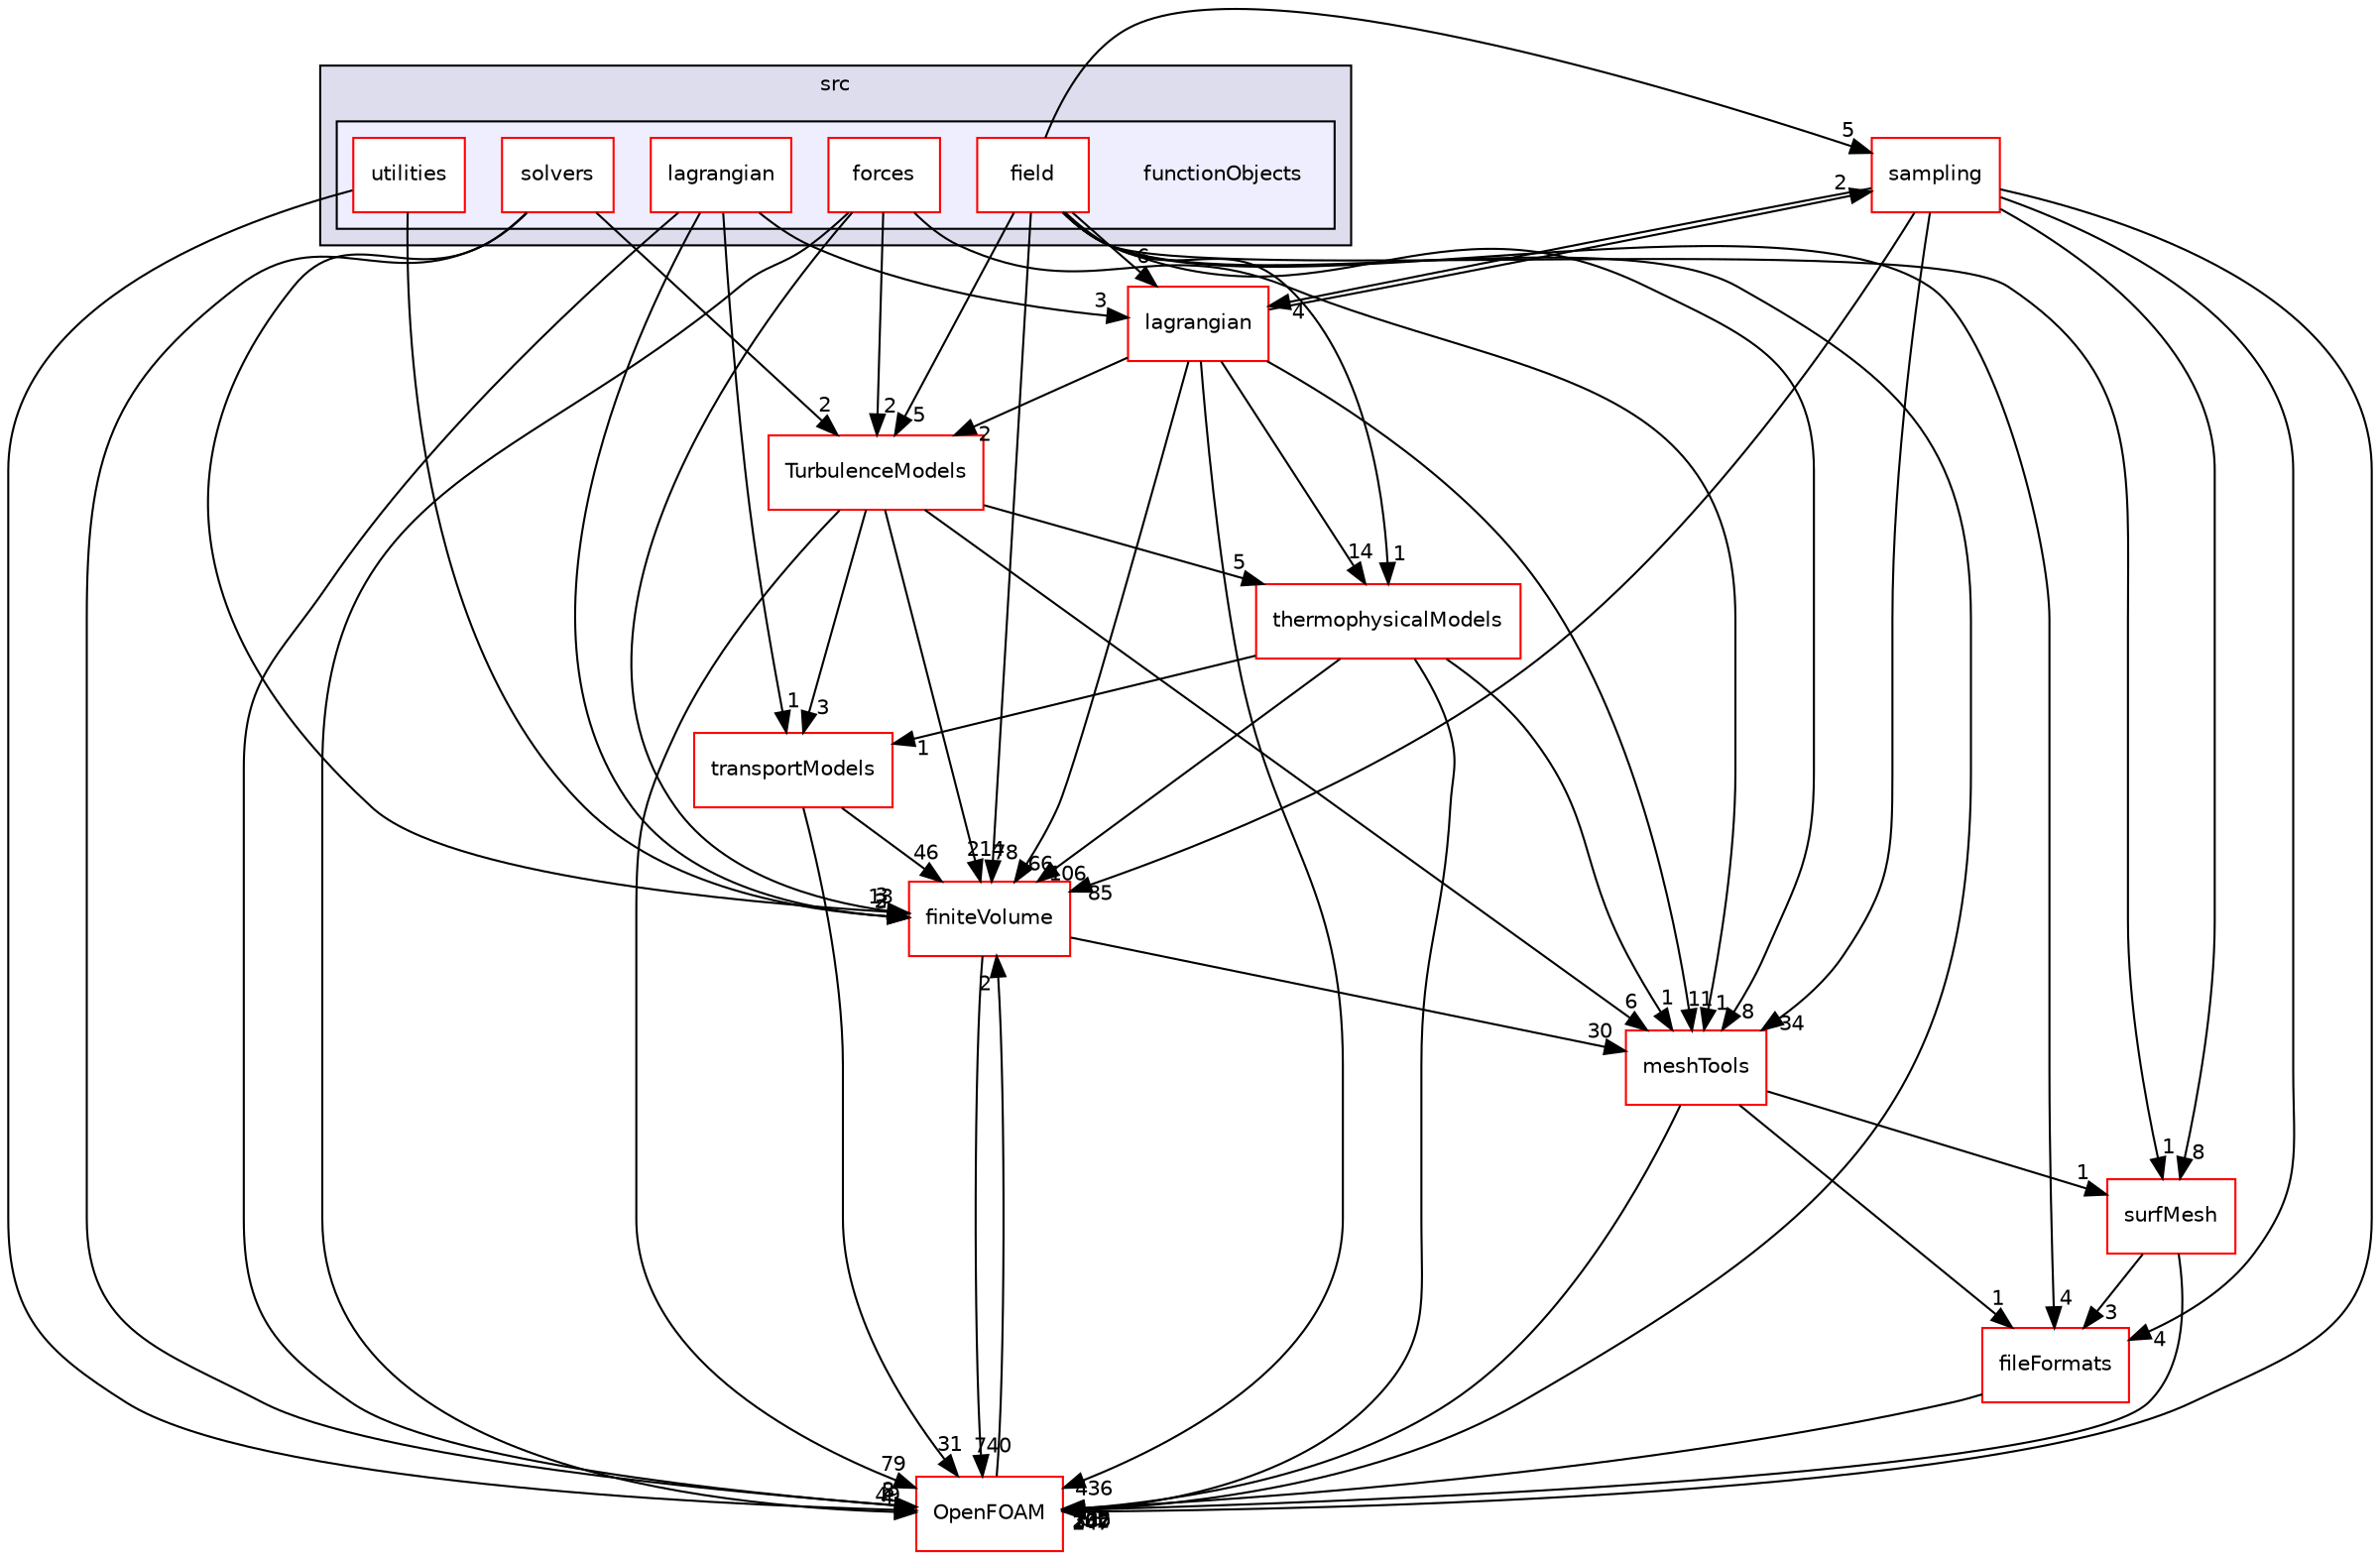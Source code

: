 digraph "src/functionObjects" {
  bgcolor=transparent;
  compound=true
  node [ fontsize="10", fontname="Helvetica"];
  edge [ labelfontsize="10", labelfontname="Helvetica"];
  subgraph clusterdir_68267d1309a1af8e8297ef4c3efbcdba {
    graph [ bgcolor="#ddddee", pencolor="black", label="src" fontname="Helvetica", fontsize="10", URL="dir_68267d1309a1af8e8297ef4c3efbcdba.html"]
  subgraph clusterdir_de23f6d4f0962ea995903f5110543226 {
    graph [ bgcolor="#eeeeff", pencolor="black", label="" URL="dir_de23f6d4f0962ea995903f5110543226.html"];
    dir_de23f6d4f0962ea995903f5110543226 [shape=plaintext label="functionObjects"];
    dir_bae024cac12ddc6733a616261920a91f [shape=box label="field" color="red" fillcolor="white" style="filled" URL="dir_bae024cac12ddc6733a616261920a91f.html"];
    dir_ba1ab3b9ed2422fc501bccc3fa5b3296 [shape=box label="forces" color="red" fillcolor="white" style="filled" URL="dir_ba1ab3b9ed2422fc501bccc3fa5b3296.html"];
    dir_d9814129caaca576fbd52a4e4170397d [shape=box label="lagrangian" color="red" fillcolor="white" style="filled" URL="dir_d9814129caaca576fbd52a4e4170397d.html"];
    dir_7cdb7b0bca19376e9913494d97360d84 [shape=box label="solvers" color="red" fillcolor="white" style="filled" URL="dir_7cdb7b0bca19376e9913494d97360d84.html"];
    dir_f7452075bcc4ab0cc3fc3ac03be416ce [shape=box label="utilities" color="red" fillcolor="white" style="filled" URL="dir_f7452075bcc4ab0cc3fc3ac03be416ce.html"];
  }
  }
  dir_9bd15774b555cf7259a6fa18f99fe99b [shape=box label="finiteVolume" color="red" URL="dir_9bd15774b555cf7259a6fa18f99fe99b.html"];
  dir_24a3817a3c61c11f04a0a72057522f4f [shape=box label="sampling" color="red" URL="dir_24a3817a3c61c11f04a0a72057522f4f.html"];
  dir_0a88fe22feb23ce5f078a04a1df67721 [shape=box label="surfMesh" color="red" URL="dir_0a88fe22feb23ce5f078a04a1df67721.html"];
  dir_ae30ad0bef50cf391b24c614251bb9fd [shape=box label="meshTools" color="red" URL="dir_ae30ad0bef50cf391b24c614251bb9fd.html"];
  dir_b05602f37bb521a7142c0a3e200b5f35 [shape=box label="fileFormats" color="red" URL="dir_b05602f37bb521a7142c0a3e200b5f35.html"];
  dir_1eda626aeac0f0ad2848c36acaa5d501 [shape=box label="TurbulenceModels" color="red" URL="dir_1eda626aeac0f0ad2848c36acaa5d501.html"];
  dir_2778d089ec5c4f66810b11f753867003 [shape=box label="thermophysicalModels" color="red" URL="dir_2778d089ec5c4f66810b11f753867003.html"];
  dir_c5473ff19b20e6ec4dfe5c310b3778a8 [shape=box label="OpenFOAM" color="red" URL="dir_c5473ff19b20e6ec4dfe5c310b3778a8.html"];
  dir_9415e59289a6feeb24164dafa70a594f [shape=box label="transportModels" color="red" URL="dir_9415e59289a6feeb24164dafa70a594f.html"];
  dir_f8c25efc4b6f6a8502a42d5af7554d23 [shape=box label="lagrangian" color="red" URL="dir_f8c25efc4b6f6a8502a42d5af7554d23.html"];
  dir_9bd15774b555cf7259a6fa18f99fe99b->dir_ae30ad0bef50cf391b24c614251bb9fd [headlabel="30", labeldistance=1.5 headhref="dir_000892_001804.html"];
  dir_9bd15774b555cf7259a6fa18f99fe99b->dir_c5473ff19b20e6ec4dfe5c310b3778a8 [headlabel="740", labeldistance=1.5 headhref="dir_000892_001950.html"];
  dir_24a3817a3c61c11f04a0a72057522f4f->dir_9bd15774b555cf7259a6fa18f99fe99b [headlabel="85", labeldistance=1.5 headhref="dir_002674_000892.html"];
  dir_24a3817a3c61c11f04a0a72057522f4f->dir_0a88fe22feb23ce5f078a04a1df67721 [headlabel="8", labeldistance=1.5 headhref="dir_002674_002735.html"];
  dir_24a3817a3c61c11f04a0a72057522f4f->dir_ae30ad0bef50cf391b24c614251bb9fd [headlabel="34", labeldistance=1.5 headhref="dir_002674_001804.html"];
  dir_24a3817a3c61c11f04a0a72057522f4f->dir_b05602f37bb521a7142c0a3e200b5f35 [headlabel="4", labeldistance=1.5 headhref="dir_002674_000879.html"];
  dir_24a3817a3c61c11f04a0a72057522f4f->dir_c5473ff19b20e6ec4dfe5c310b3778a8 [headlabel="247", labeldistance=1.5 headhref="dir_002674_001950.html"];
  dir_24a3817a3c61c11f04a0a72057522f4f->dir_f8c25efc4b6f6a8502a42d5af7554d23 [headlabel="4", labeldistance=1.5 headhref="dir_002674_001418.html"];
  dir_7cdb7b0bca19376e9913494d97360d84->dir_9bd15774b555cf7259a6fa18f99fe99b [headlabel="13", labeldistance=1.5 headhref="dir_001312_000892.html"];
  dir_7cdb7b0bca19376e9913494d97360d84->dir_1eda626aeac0f0ad2848c36acaa5d501 [headlabel="2", labeldistance=1.5 headhref="dir_001312_000747.html"];
  dir_7cdb7b0bca19376e9913494d97360d84->dir_c5473ff19b20e6ec4dfe5c310b3778a8 [headlabel="2", labeldistance=1.5 headhref="dir_001312_001950.html"];
  dir_0a88fe22feb23ce5f078a04a1df67721->dir_b05602f37bb521a7142c0a3e200b5f35 [headlabel="3", labeldistance=1.5 headhref="dir_002735_000879.html"];
  dir_0a88fe22feb23ce5f078a04a1df67721->dir_c5473ff19b20e6ec4dfe5c310b3778a8 [headlabel="202", labeldistance=1.5 headhref="dir_002735_001950.html"];
  dir_ae30ad0bef50cf391b24c614251bb9fd->dir_0a88fe22feb23ce5f078a04a1df67721 [headlabel="1", labeldistance=1.5 headhref="dir_001804_002735.html"];
  dir_ae30ad0bef50cf391b24c614251bb9fd->dir_b05602f37bb521a7142c0a3e200b5f35 [headlabel="1", labeldistance=1.5 headhref="dir_001804_000879.html"];
  dir_ae30ad0bef50cf391b24c614251bb9fd->dir_c5473ff19b20e6ec4dfe5c310b3778a8 [headlabel="738", labeldistance=1.5 headhref="dir_001804_001950.html"];
  dir_d9814129caaca576fbd52a4e4170397d->dir_9bd15774b555cf7259a6fa18f99fe99b [headlabel="3", labeldistance=1.5 headhref="dir_001308_000892.html"];
  dir_d9814129caaca576fbd52a4e4170397d->dir_c5473ff19b20e6ec4dfe5c310b3778a8 [headlabel="8", labeldistance=1.5 headhref="dir_001308_001950.html"];
  dir_d9814129caaca576fbd52a4e4170397d->dir_9415e59289a6feeb24164dafa70a594f [headlabel="1", labeldistance=1.5 headhref="dir_001308_000910.html"];
  dir_d9814129caaca576fbd52a4e4170397d->dir_f8c25efc4b6f6a8502a42d5af7554d23 [headlabel="3", labeldistance=1.5 headhref="dir_001308_001418.html"];
  dir_b05602f37bb521a7142c0a3e200b5f35->dir_c5473ff19b20e6ec4dfe5c310b3778a8 [headlabel="63", labeldistance=1.5 headhref="dir_000879_001950.html"];
  dir_1eda626aeac0f0ad2848c36acaa5d501->dir_9bd15774b555cf7259a6fa18f99fe99b [headlabel="214", labeldistance=1.5 headhref="dir_000747_000892.html"];
  dir_1eda626aeac0f0ad2848c36acaa5d501->dir_ae30ad0bef50cf391b24c614251bb9fd [headlabel="6", labeldistance=1.5 headhref="dir_000747_001804.html"];
  dir_1eda626aeac0f0ad2848c36acaa5d501->dir_2778d089ec5c4f66810b11f753867003 [headlabel="5", labeldistance=1.5 headhref="dir_000747_001233.html"];
  dir_1eda626aeac0f0ad2848c36acaa5d501->dir_c5473ff19b20e6ec4dfe5c310b3778a8 [headlabel="79", labeldistance=1.5 headhref="dir_000747_001950.html"];
  dir_1eda626aeac0f0ad2848c36acaa5d501->dir_9415e59289a6feeb24164dafa70a594f [headlabel="3", labeldistance=1.5 headhref="dir_000747_000910.html"];
  dir_bae024cac12ddc6733a616261920a91f->dir_9bd15774b555cf7259a6fa18f99fe99b [headlabel="78", labeldistance=1.5 headhref="dir_000929_000892.html"];
  dir_bae024cac12ddc6733a616261920a91f->dir_24a3817a3c61c11f04a0a72057522f4f [headlabel="5", labeldistance=1.5 headhref="dir_000929_002674.html"];
  dir_bae024cac12ddc6733a616261920a91f->dir_0a88fe22feb23ce5f078a04a1df67721 [headlabel="1", labeldistance=1.5 headhref="dir_000929_002735.html"];
  dir_bae024cac12ddc6733a616261920a91f->dir_ae30ad0bef50cf391b24c614251bb9fd [headlabel="8", labeldistance=1.5 headhref="dir_000929_001804.html"];
  dir_bae024cac12ddc6733a616261920a91f->dir_b05602f37bb521a7142c0a3e200b5f35 [headlabel="4", labeldistance=1.5 headhref="dir_000929_000879.html"];
  dir_bae024cac12ddc6733a616261920a91f->dir_1eda626aeac0f0ad2848c36acaa5d501 [headlabel="5", labeldistance=1.5 headhref="dir_000929_000747.html"];
  dir_bae024cac12ddc6733a616261920a91f->dir_2778d089ec5c4f66810b11f753867003 [headlabel="1", labeldistance=1.5 headhref="dir_000929_001233.html"];
  dir_bae024cac12ddc6733a616261920a91f->dir_c5473ff19b20e6ec4dfe5c310b3778a8 [headlabel="107", labeldistance=1.5 headhref="dir_000929_001950.html"];
  dir_bae024cac12ddc6733a616261920a91f->dir_f8c25efc4b6f6a8502a42d5af7554d23 [headlabel="6", labeldistance=1.5 headhref="dir_000929_001418.html"];
  dir_ba1ab3b9ed2422fc501bccc3fa5b3296->dir_9bd15774b555cf7259a6fa18f99fe99b [headlabel="3", labeldistance=1.5 headhref="dir_001303_000892.html"];
  dir_ba1ab3b9ed2422fc501bccc3fa5b3296->dir_ae30ad0bef50cf391b24c614251bb9fd [headlabel="1", labeldistance=1.5 headhref="dir_001303_001804.html"];
  dir_ba1ab3b9ed2422fc501bccc3fa5b3296->dir_1eda626aeac0f0ad2848c36acaa5d501 [headlabel="2", labeldistance=1.5 headhref="dir_001303_000747.html"];
  dir_ba1ab3b9ed2422fc501bccc3fa5b3296->dir_c5473ff19b20e6ec4dfe5c310b3778a8 [headlabel="4", labeldistance=1.5 headhref="dir_001303_001950.html"];
  dir_2778d089ec5c4f66810b11f753867003->dir_9bd15774b555cf7259a6fa18f99fe99b [headlabel="106", labeldistance=1.5 headhref="dir_001233_000892.html"];
  dir_2778d089ec5c4f66810b11f753867003->dir_ae30ad0bef50cf391b24c614251bb9fd [headlabel="1", labeldistance=1.5 headhref="dir_001233_001804.html"];
  dir_2778d089ec5c4f66810b11f753867003->dir_c5473ff19b20e6ec4dfe5c310b3778a8 [headlabel="330", labeldistance=1.5 headhref="dir_001233_001950.html"];
  dir_2778d089ec5c4f66810b11f753867003->dir_9415e59289a6feeb24164dafa70a594f [headlabel="1", labeldistance=1.5 headhref="dir_001233_000910.html"];
  dir_c5473ff19b20e6ec4dfe5c310b3778a8->dir_9bd15774b555cf7259a6fa18f99fe99b [headlabel="2", labeldistance=1.5 headhref="dir_001950_000892.html"];
  dir_f7452075bcc4ab0cc3fc3ac03be416ce->dir_9bd15774b555cf7259a6fa18f99fe99b [headlabel="2", labeldistance=1.5 headhref="dir_001314_000892.html"];
  dir_f7452075bcc4ab0cc3fc3ac03be416ce->dir_c5473ff19b20e6ec4dfe5c310b3778a8 [headlabel="49", labeldistance=1.5 headhref="dir_001314_001950.html"];
  dir_9415e59289a6feeb24164dafa70a594f->dir_9bd15774b555cf7259a6fa18f99fe99b [headlabel="46", labeldistance=1.5 headhref="dir_000910_000892.html"];
  dir_9415e59289a6feeb24164dafa70a594f->dir_c5473ff19b20e6ec4dfe5c310b3778a8 [headlabel="31", labeldistance=1.5 headhref="dir_000910_001950.html"];
  dir_f8c25efc4b6f6a8502a42d5af7554d23->dir_9bd15774b555cf7259a6fa18f99fe99b [headlabel="66", labeldistance=1.5 headhref="dir_001418_000892.html"];
  dir_f8c25efc4b6f6a8502a42d5af7554d23->dir_24a3817a3c61c11f04a0a72057522f4f [headlabel="2", labeldistance=1.5 headhref="dir_001418_002674.html"];
  dir_f8c25efc4b6f6a8502a42d5af7554d23->dir_ae30ad0bef50cf391b24c614251bb9fd [headlabel="11", labeldistance=1.5 headhref="dir_001418_001804.html"];
  dir_f8c25efc4b6f6a8502a42d5af7554d23->dir_1eda626aeac0f0ad2848c36acaa5d501 [headlabel="2", labeldistance=1.5 headhref="dir_001418_000747.html"];
  dir_f8c25efc4b6f6a8502a42d5af7554d23->dir_2778d089ec5c4f66810b11f753867003 [headlabel="14", labeldistance=1.5 headhref="dir_001418_001233.html"];
  dir_f8c25efc4b6f6a8502a42d5af7554d23->dir_c5473ff19b20e6ec4dfe5c310b3778a8 [headlabel="436", labeldistance=1.5 headhref="dir_001418_001950.html"];
}
